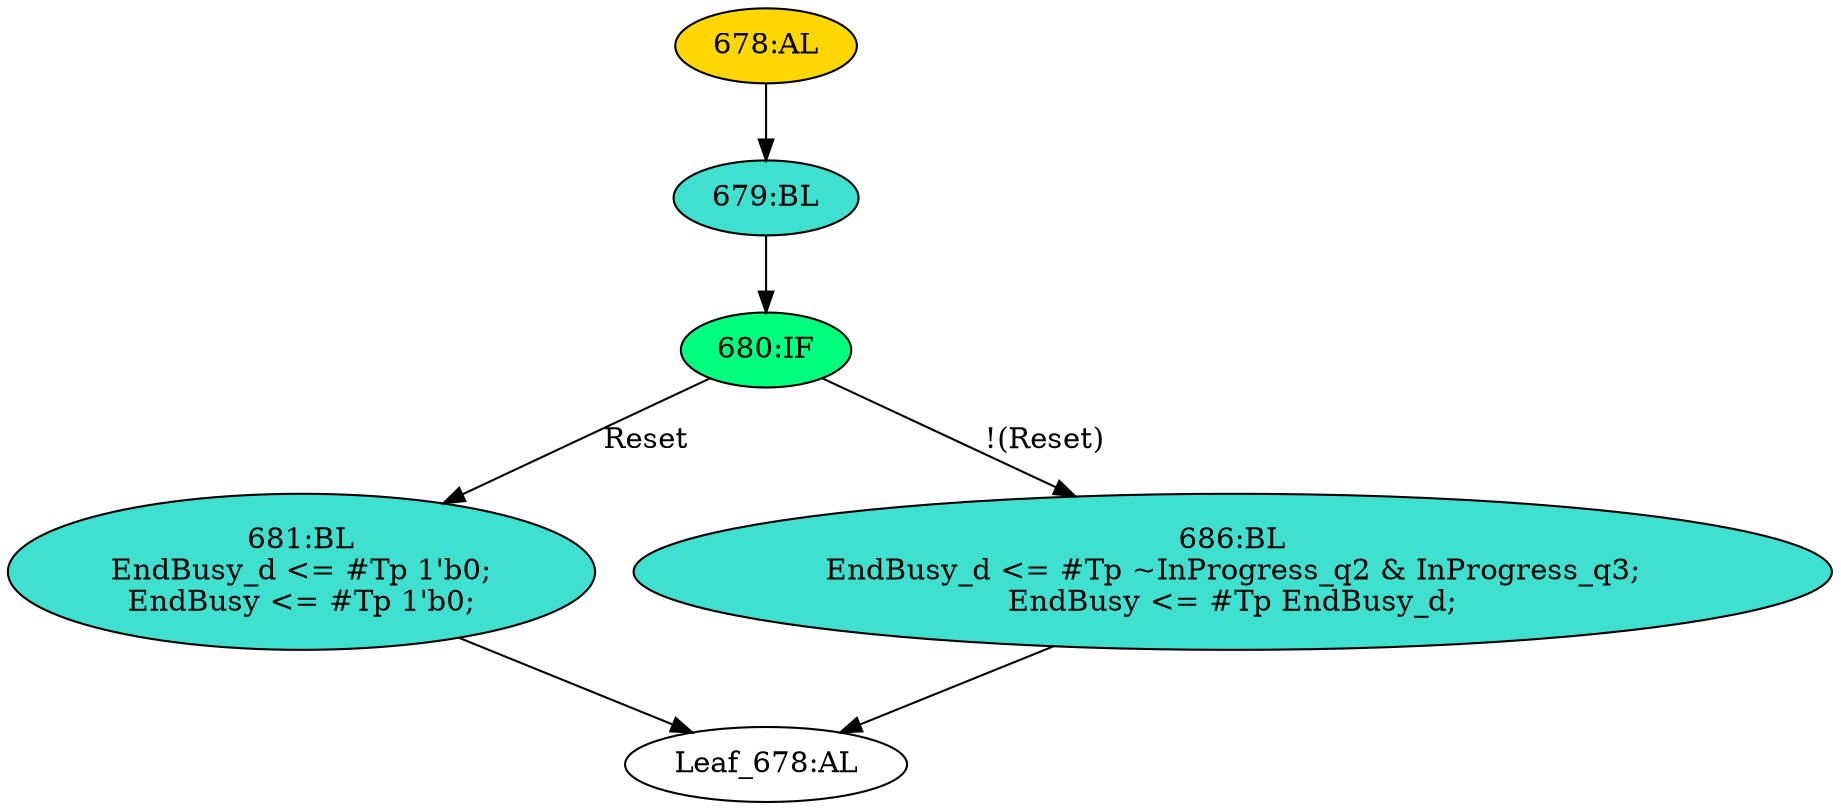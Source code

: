 strict digraph "" {
	node [label="\N"];
	"679:BL"	 [ast="<pyverilog.vparser.ast.Block object at 0x7f415540bd50>",
		fillcolor=turquoise,
		label="679:BL",
		statements="[]",
		style=filled,
		typ=Block];
	"680:IF"	 [ast="<pyverilog.vparser.ast.IfStatement object at 0x7f415540be10>",
		fillcolor=springgreen,
		label="680:IF",
		statements="[]",
		style=filled,
		typ=IfStatement];
	"679:BL" -> "680:IF"	 [cond="[]",
		lineno=None];
	"678:AL"	 [ast="<pyverilog.vparser.ast.Always object at 0x7f4155411890>",
		clk_sens=True,
		fillcolor=gold,
		label="678:AL",
		sens="['Clk', 'Reset']",
		statements="[]",
		style=filled,
		typ=Always,
		use_var="['Reset', 'EndBusy_d', 'InProgress_q3', 'InProgress_q2']"];
	"678:AL" -> "679:BL"	 [cond="[]",
		lineno=None];
	"681:BL"	 [ast="<pyverilog.vparser.ast.Block object at 0x7f4155411490>",
		fillcolor=turquoise,
		label="681:BL
EndBusy_d <= #Tp 1'b0;
EndBusy <= #Tp 1'b0;",
		statements="[<pyverilog.vparser.ast.NonblockingSubstitution object at 0x7f41554114d0>, <pyverilog.vparser.ast.NonblockingSubstitution object \
at 0x7f4155411690>]",
		style=filled,
		typ=Block];
	"Leaf_678:AL"	 [def_var="['EndBusy_d', 'EndBusy']",
		label="Leaf_678:AL"];
	"681:BL" -> "Leaf_678:AL"	 [cond="[]",
		lineno=None];
	"686:BL"	 [ast="<pyverilog.vparser.ast.Block object at 0x7f415540be90>",
		fillcolor=turquoise,
		label="686:BL
EndBusy_d <= #Tp ~InProgress_q2 & InProgress_q3;
EndBusy <= #Tp EndBusy_d;",
		statements="[<pyverilog.vparser.ast.NonblockingSubstitution object at 0x7f415540bed0>, <pyverilog.vparser.ast.NonblockingSubstitution object \
at 0x7f4155411290>]",
		style=filled,
		typ=Block];
	"686:BL" -> "Leaf_678:AL"	 [cond="[]",
		lineno=None];
	"680:IF" -> "681:BL"	 [cond="['Reset']",
		label=Reset,
		lineno=680];
	"680:IF" -> "686:BL"	 [cond="['Reset']",
		label="!(Reset)",
		lineno=680];
}
